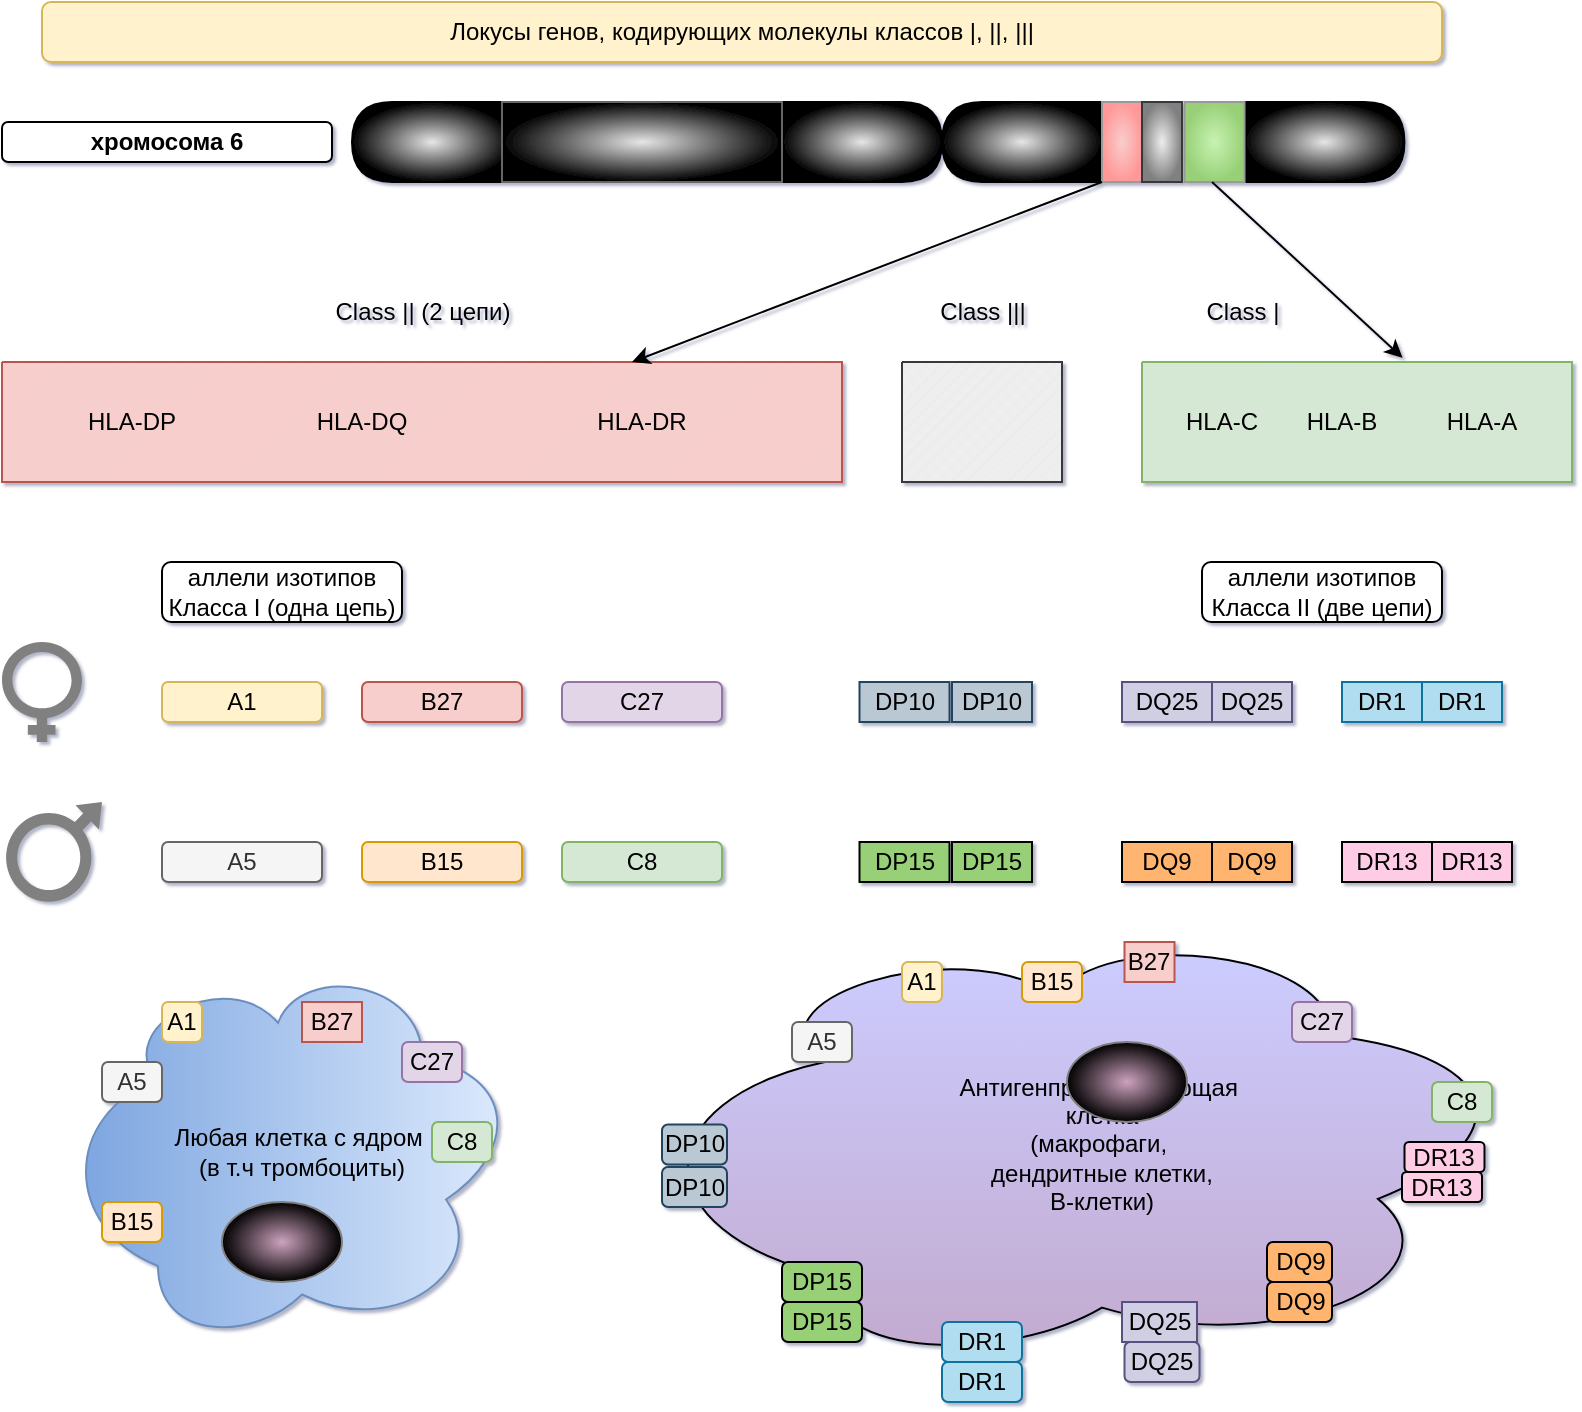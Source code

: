 <mxfile version="24.4.13" type="github">
  <diagram name="Page-1" id="-I0MyFCe74SBWzDTvCro">
    <mxGraphModel dx="1073" dy="586" grid="1" gridSize="10" guides="1" tooltips="1" connect="1" arrows="1" fold="1" page="1" pageScale="1" pageWidth="850" pageHeight="1100" math="0" shadow="1">
      <root>
        <mxCell id="0" />
        <mxCell id="1" parent="0" />
        <mxCell id="5hsAyEmP8SzY6PerSiog-23" value="" style="verticalLabelPosition=bottom;verticalAlign=top;html=1;shape=mxgraph.basic.patternFillRect;fillStyle=diag;step=5;fillStrokeWidth=0.2;fillStrokeColor=#dddddd;fillColor=#f8cecc;gradientColor=none;strokeColor=#b85450;" parent="1" vertex="1">
          <mxGeometry x="40" y="220" width="420" height="60" as="geometry" />
        </mxCell>
        <mxCell id="5hsAyEmP8SzY6PerSiog-24" value="" style="verticalLabelPosition=bottom;verticalAlign=top;html=1;shape=mxgraph.basic.patternFillRect;fillStyle=diag;step=5;fillStrokeWidth=0.2;fillStrokeColor=#dddddd;fillColor=#eeeeee;strokeColor=#36393d;" parent="1" vertex="1">
          <mxGeometry x="490" y="220" width="80" height="60" as="geometry" />
        </mxCell>
        <mxCell id="5hsAyEmP8SzY6PerSiog-25" value="" style="verticalLabelPosition=bottom;verticalAlign=top;html=1;shape=mxgraph.basic.patternFillRect;fillStyle=diag;step=5;fillStrokeWidth=0.2;fillStrokeColor=#dddddd;fillColor=#d5e8d4;strokeColor=#82b366;gradientColor=none;" parent="1" vertex="1">
          <mxGeometry x="610" y="220" width="215" height="60" as="geometry" />
        </mxCell>
        <mxCell id="5hsAyEmP8SzY6PerSiog-31" value="Class |||" style="text;html=1;align=center;verticalAlign=middle;resizable=0;points=[];autosize=1;strokeColor=none;fillColor=none;" parent="1" vertex="1">
          <mxGeometry x="495" y="180" width="70" height="30" as="geometry" />
        </mxCell>
        <mxCell id="5hsAyEmP8SzY6PerSiog-32" value="Class |" style="text;html=1;align=center;verticalAlign=middle;resizable=0;points=[];autosize=1;strokeColor=none;fillColor=none;" parent="1" vertex="1">
          <mxGeometry x="630" y="180" width="60" height="30" as="geometry" />
        </mxCell>
        <mxCell id="5hsAyEmP8SzY6PerSiog-33" value="Class || (2 цепи)" style="text;html=1;align=center;verticalAlign=middle;resizable=0;points=[];autosize=1;strokeColor=none;fillColor=none;" parent="1" vertex="1">
          <mxGeometry x="195" y="180" width="110" height="30" as="geometry" />
        </mxCell>
        <mxCell id="5hsAyEmP8SzY6PerSiog-39" value="HLA-DP" style="text;html=1;align=center;verticalAlign=middle;whiteSpace=wrap;rounded=0;" parent="1" vertex="1">
          <mxGeometry x="70" y="235" width="70" height="30" as="geometry" />
        </mxCell>
        <mxCell id="5hsAyEmP8SzY6PerSiog-40" value="HLA-DQ" style="text;html=1;align=center;verticalAlign=middle;whiteSpace=wrap;rounded=0;" parent="1" vertex="1">
          <mxGeometry x="185" y="235" width="70" height="30" as="geometry" />
        </mxCell>
        <mxCell id="5hsAyEmP8SzY6PerSiog-41" value="HLA-DR" style="text;html=1;align=center;verticalAlign=middle;whiteSpace=wrap;rounded=0;" parent="1" vertex="1">
          <mxGeometry x="325" y="235" width="70" height="30" as="geometry" />
        </mxCell>
        <mxCell id="5hsAyEmP8SzY6PerSiog-42" value="HLA-C" style="text;html=1;align=center;verticalAlign=middle;whiteSpace=wrap;rounded=0;" parent="1" vertex="1">
          <mxGeometry x="620" y="235" width="60" height="30" as="geometry" />
        </mxCell>
        <mxCell id="5hsAyEmP8SzY6PerSiog-43" value="HLA-B" style="text;html=1;align=center;verticalAlign=middle;whiteSpace=wrap;rounded=0;" parent="1" vertex="1">
          <mxGeometry x="680" y="235" width="60" height="30" as="geometry" />
        </mxCell>
        <mxCell id="5hsAyEmP8SzY6PerSiog-44" value="HLA-A" style="text;html=1;align=center;verticalAlign=middle;whiteSpace=wrap;rounded=0;" parent="1" vertex="1">
          <mxGeometry x="750" y="235" width="60" height="30" as="geometry" />
        </mxCell>
        <mxCell id="5hsAyEmP8SzY6PerSiog-46" value="Локусы генов, кодирующих молекулы классов |, ||, |||" style="rounded=1;whiteSpace=wrap;html=1;fillColor=#fff2cc;strokeColor=#d6b656;" parent="1" vertex="1">
          <mxGeometry x="60" y="40" width="700" height="30" as="geometry" />
        </mxCell>
        <mxCell id="oUY45JinjUfdoMoh1P1p-8" value="" style="shape=delay;whiteSpace=wrap;html=1;fillColor=#E6E6E6;gradientColor=default;gradientDirection=radial;" parent="1" vertex="1">
          <mxGeometry x="430" y="90" width="80" height="40" as="geometry" />
        </mxCell>
        <mxCell id="oUY45JinjUfdoMoh1P1p-9" value="" style="shape=delay;whiteSpace=wrap;html=1;direction=west;fillColor=#E6E6E6;gradientColor=default;gradientDirection=radial;" parent="1" vertex="1">
          <mxGeometry x="215" y="90" width="80" height="40" as="geometry" />
        </mxCell>
        <mxCell id="oUY45JinjUfdoMoh1P1p-10" value="" style="verticalLabelPosition=bottom;verticalAlign=top;html=1;shape=mxgraph.basic.rect;fillColor2=none;strokeWidth=1;size=20;indent=5;fillColor=#E6E6E6;gradientColor=default;strokeColor=#666666;gradientDirection=radial;" parent="1" vertex="1">
          <mxGeometry x="290" y="90" width="140" height="40" as="geometry" />
        </mxCell>
        <mxCell id="oUY45JinjUfdoMoh1P1p-11" value="" style="shape=delay;whiteSpace=wrap;html=1;fillColor=#E6E6E6;gradientColor=default;gradientDirection=radial;" parent="1" vertex="1">
          <mxGeometry x="661.25" y="90" width="80" height="40" as="geometry" />
        </mxCell>
        <mxCell id="oUY45JinjUfdoMoh1P1p-12" value="" style="shape=delay;whiteSpace=wrap;html=1;direction=west;fillColor=#E6E6E6;gradientColor=default;gradientDirection=radial;" parent="1" vertex="1">
          <mxGeometry x="510" y="90" width="80" height="40" as="geometry" />
        </mxCell>
        <mxCell id="oUY45JinjUfdoMoh1P1p-13" value="" style="verticalLabelPosition=bottom;verticalAlign=top;html=1;shape=mxgraph.basic.rect;fillColor2=none;strokeWidth=1;size=20;indent=5;fillColor=#f8cecc;gradientColor=#FF9999;strokeColor=#999999;gradientDirection=radial;" parent="1" vertex="1">
          <mxGeometry x="590" y="90" width="20" height="40" as="geometry" />
        </mxCell>
        <mxCell id="oUY45JinjUfdoMoh1P1p-14" value="" style="verticalLabelPosition=bottom;verticalAlign=top;html=1;shape=mxgraph.basic.rect;fillColor2=none;strokeWidth=1;size=20;indent=5;fillColor=#eeeeee;strokeColor=#36393d;gradientColor=#808080;gradientDirection=radial;" parent="1" vertex="1">
          <mxGeometry x="610" y="90" width="20" height="40" as="geometry" />
        </mxCell>
        <mxCell id="oUY45JinjUfdoMoh1P1p-15" value="" style="verticalLabelPosition=bottom;verticalAlign=top;html=1;shape=mxgraph.basic.rect;fillColor2=none;strokeWidth=1;size=20;indent=5;fillColor=#C8F2B2;strokeColor=#999999;gradientColor=#97D077;gradientDirection=radial;" parent="1" vertex="1">
          <mxGeometry x="631.25" y="90" width="30" height="40" as="geometry" />
        </mxCell>
        <mxCell id="oUY45JinjUfdoMoh1P1p-22" value="" style="shape=mxgraph.signs.people.female;html=1;pointerEvents=1;fillColor=#808080;strokeColor=none;verticalLabelPosition=bottom;verticalAlign=top;align=center;" parent="1" vertex="1">
          <mxGeometry x="40" y="360" width="40" height="50" as="geometry" />
        </mxCell>
        <mxCell id="oUY45JinjUfdoMoh1P1p-23" value="" style="shape=mxgraph.signs.people.male;html=1;pointerEvents=1;fillColor=#808080;strokeColor=none;verticalLabelPosition=bottom;verticalAlign=top;align=center;" parent="1" vertex="1">
          <mxGeometry x="40" y="440" width="50" height="52" as="geometry" />
        </mxCell>
        <mxCell id="aleqvYu7K4jObS0uqPys-1" value="A1" style="rounded=1;whiteSpace=wrap;html=1;fillColor=#fff2cc;strokeColor=#d6b656;" vertex="1" parent="1">
          <mxGeometry x="120" y="380" width="80" height="20" as="geometry" />
        </mxCell>
        <mxCell id="aleqvYu7K4jObS0uqPys-3" value="B27" style="rounded=1;whiteSpace=wrap;html=1;fillColor=#f8cecc;strokeColor=#b85450;" vertex="1" parent="1">
          <mxGeometry x="220" y="380" width="80" height="20" as="geometry" />
        </mxCell>
        <mxCell id="aleqvYu7K4jObS0uqPys-4" value="C27" style="rounded=1;whiteSpace=wrap;html=1;fillColor=#e1d5e7;strokeColor=#9673a6;" vertex="1" parent="1">
          <mxGeometry x="320" y="380" width="80" height="20" as="geometry" />
        </mxCell>
        <mxCell id="aleqvYu7K4jObS0uqPys-5" value="C8" style="rounded=1;whiteSpace=wrap;html=1;fillColor=#d5e8d4;strokeColor=#82b366;" vertex="1" parent="1">
          <mxGeometry x="320" y="460" width="80" height="20" as="geometry" />
        </mxCell>
        <mxCell id="aleqvYu7K4jObS0uqPys-6" value="B15" style="rounded=1;whiteSpace=wrap;html=1;fillColor=#ffe6cc;strokeColor=#d79b00;" vertex="1" parent="1">
          <mxGeometry x="220" y="460" width="80" height="20" as="geometry" />
        </mxCell>
        <mxCell id="aleqvYu7K4jObS0uqPys-7" value="A5" style="rounded=1;whiteSpace=wrap;html=1;fillColor=#f5f5f5;fontColor=#333333;strokeColor=#666666;" vertex="1" parent="1">
          <mxGeometry x="120" y="460" width="80" height="20" as="geometry" />
        </mxCell>
        <mxCell id="aleqvYu7K4jObS0uqPys-8" value="аллели изотипов Класса I (одна цепь)" style="rounded=1;whiteSpace=wrap;html=1;" vertex="1" parent="1">
          <mxGeometry x="120" y="320" width="120" height="30" as="geometry" />
        </mxCell>
        <mxCell id="aleqvYu7K4jObS0uqPys-14" value="DQ25" style="rounded=0;whiteSpace=wrap;html=1;fillColor=#d0cee2;strokeColor=#56517e;" vertex="1" parent="1">
          <mxGeometry x="600" y="380" width="45" height="20" as="geometry" />
        </mxCell>
        <mxCell id="aleqvYu7K4jObS0uqPys-15" value="DQ25" style="rounded=0;whiteSpace=wrap;html=1;fillColor=#d0cee2;strokeColor=#56517e;" vertex="1" parent="1">
          <mxGeometry x="645" y="380" width="40" height="20" as="geometry" />
        </mxCell>
        <mxCell id="aleqvYu7K4jObS0uqPys-16" value="DR1" style="rounded=0;whiteSpace=wrap;html=1;fillColor=#b1ddf0;strokeColor=#10739e;" vertex="1" parent="1">
          <mxGeometry x="710" y="380" width="40" height="20" as="geometry" />
        </mxCell>
        <mxCell id="aleqvYu7K4jObS0uqPys-17" value="DR1" style="rounded=0;whiteSpace=wrap;html=1;fillColor=#b1ddf0;strokeColor=#10739e;" vertex="1" parent="1">
          <mxGeometry x="750" y="380" width="40" height="20" as="geometry" />
        </mxCell>
        <mxCell id="aleqvYu7K4jObS0uqPys-18" value="DP10" style="rounded=0;whiteSpace=wrap;html=1;fillColor=#bac8d3;strokeColor=#23445d;" vertex="1" parent="1">
          <mxGeometry x="468.75" y="380" width="45" height="20" as="geometry" />
        </mxCell>
        <mxCell id="aleqvYu7K4jObS0uqPys-19" value="DP10" style="rounded=0;whiteSpace=wrap;html=1;fillColor=#bac8d3;strokeColor=#23445d;" vertex="1" parent="1">
          <mxGeometry x="515" y="380" width="40" height="20" as="geometry" />
        </mxCell>
        <mxCell id="aleqvYu7K4jObS0uqPys-21" value="DP15" style="rounded=0;whiteSpace=wrap;html=1;fillColor=#97D077;" vertex="1" parent="1">
          <mxGeometry x="468.75" y="460" width="45" height="20" as="geometry" />
        </mxCell>
        <mxCell id="aleqvYu7K4jObS0uqPys-22" value="DP15" style="rounded=0;whiteSpace=wrap;html=1;fillColor=#97D077;" vertex="1" parent="1">
          <mxGeometry x="515" y="460" width="40" height="20" as="geometry" />
        </mxCell>
        <mxCell id="aleqvYu7K4jObS0uqPys-23" value="DQ9" style="rounded=0;whiteSpace=wrap;html=1;fillColor=#FFB570;" vertex="1" parent="1">
          <mxGeometry x="600" y="460" width="45" height="20" as="geometry" />
        </mxCell>
        <mxCell id="aleqvYu7K4jObS0uqPys-24" value="DQ9" style="rounded=0;whiteSpace=wrap;html=1;fillColor=#FFB570;" vertex="1" parent="1">
          <mxGeometry x="645" y="460" width="40" height="20" as="geometry" />
        </mxCell>
        <mxCell id="aleqvYu7K4jObS0uqPys-25" value="DR13" style="rounded=0;whiteSpace=wrap;html=1;fillColor=#FFCCE6;" vertex="1" parent="1">
          <mxGeometry x="710" y="460" width="45" height="20" as="geometry" />
        </mxCell>
        <mxCell id="aleqvYu7K4jObS0uqPys-26" value="DR13" style="rounded=0;whiteSpace=wrap;html=1;fillColor=#FFCCE6;" vertex="1" parent="1">
          <mxGeometry x="755" y="460" width="40" height="20" as="geometry" />
        </mxCell>
        <mxCell id="aleqvYu7K4jObS0uqPys-28" value="аллели изотипов Класса II (две цепи)" style="rounded=1;whiteSpace=wrap;html=1;" vertex="1" parent="1">
          <mxGeometry x="640" y="320" width="120" height="30" as="geometry" />
        </mxCell>
        <mxCell id="aleqvYu7K4jObS0uqPys-29" value="Любая клетка с ядром&amp;nbsp;&lt;div&gt;(в т.ч тромбоциты)&lt;/div&gt;" style="ellipse;shape=cloud;whiteSpace=wrap;html=1;direction=south;fillColor=#dae8fc;gradientColor=#7ea6e0;strokeColor=#6c8ebf;" vertex="1" parent="1">
          <mxGeometry x="70" y="520" width="240" height="190" as="geometry" />
        </mxCell>
        <mxCell id="aleqvYu7K4jObS0uqPys-66" value="&lt;b&gt;хромосома 6&lt;/b&gt;" style="whiteSpace=wrap;html=1;rounded=1;" vertex="1" parent="1">
          <mxGeometry x="40" y="100" width="165" height="20" as="geometry" />
        </mxCell>
        <mxCell id="aleqvYu7K4jObS0uqPys-68" style="edgeStyle=orthogonalEdgeStyle;rounded=0;orthogonalLoop=1;jettySize=auto;html=1;exitX=0.5;exitY=1;exitDx=0;exitDy=0;" edge="1" parent="1" source="aleqvYu7K4jObS0uqPys-3" target="aleqvYu7K4jObS0uqPys-3">
          <mxGeometry relative="1" as="geometry" />
        </mxCell>
        <mxCell id="aleqvYu7K4jObS0uqPys-78" value="" style="ellipse;whiteSpace=wrap;html=1;strokeColor=#808080;fillColor=#CDA2BE;gradientColor=default;gradientDirection=radial;" vertex="1" parent="1">
          <mxGeometry x="150" y="640" width="60" height="40" as="geometry" />
        </mxCell>
        <mxCell id="aleqvYu7K4jObS0uqPys-79" value="A1" style="rounded=1;whiteSpace=wrap;html=1;fillColor=#fff2cc;strokeColor=#d6b656;" vertex="1" parent="1">
          <mxGeometry x="120" y="540" width="20" height="20" as="geometry" />
        </mxCell>
        <mxCell id="aleqvYu7K4jObS0uqPys-80" value="B27" style="rounded=1;whiteSpace=wrap;html=1;fillColor=#f8cecc;strokeColor=#b85450;arcSize=0;" vertex="1" parent="1">
          <mxGeometry x="190" y="540" width="30" height="20" as="geometry" />
        </mxCell>
        <mxCell id="aleqvYu7K4jObS0uqPys-81" value="C27" style="rounded=1;whiteSpace=wrap;html=1;fillColor=#e1d5e7;strokeColor=#9673a6;" vertex="1" parent="1">
          <mxGeometry x="240" y="560" width="30" height="20" as="geometry" />
        </mxCell>
        <mxCell id="aleqvYu7K4jObS0uqPys-82" value="A5" style="rounded=1;whiteSpace=wrap;html=1;fillColor=#f5f5f5;fontColor=#333333;strokeColor=#666666;" vertex="1" parent="1">
          <mxGeometry x="90" y="570" width="30" height="20" as="geometry" />
        </mxCell>
        <mxCell id="aleqvYu7K4jObS0uqPys-83" value="B15" style="rounded=1;whiteSpace=wrap;html=1;fillColor=#ffe6cc;strokeColor=#d79b00;" vertex="1" parent="1">
          <mxGeometry x="90" y="640" width="30" height="20" as="geometry" />
        </mxCell>
        <mxCell id="aleqvYu7K4jObS0uqPys-84" value="C8" style="rounded=1;whiteSpace=wrap;html=1;fillColor=#d5e8d4;strokeColor=#82b366;" vertex="1" parent="1">
          <mxGeometry x="255" y="600" width="30" height="20" as="geometry" />
        </mxCell>
        <mxCell id="aleqvYu7K4jObS0uqPys-105" value="Антигенпрезентирующая&amp;nbsp;&lt;div&gt;клетка&lt;/div&gt;&lt;div&gt;(макрофаги,&amp;nbsp;&lt;/div&gt;&lt;div&gt;дендритные клетки,&lt;/div&gt;&lt;div&gt;B-клетки)&lt;/div&gt;" style="ellipse;shape=cloud;whiteSpace=wrap;html=1;direction=south;fillColor=#CCCCFF;gradientColor=#C3ABD0;gradientDirection=east;" vertex="1" parent="1">
          <mxGeometry x="360" y="502.5" width="460" height="217.5" as="geometry" />
        </mxCell>
        <mxCell id="aleqvYu7K4jObS0uqPys-106" value="" style="ellipse;whiteSpace=wrap;html=1;strokeColor=#808080;fillColor=#CDA2BE;gradientColor=default;gradientDirection=radial;" vertex="1" parent="1">
          <mxGeometry x="572.5" y="560" width="60" height="40" as="geometry" />
        </mxCell>
        <mxCell id="aleqvYu7K4jObS0uqPys-107" value="A1" style="rounded=1;whiteSpace=wrap;html=1;fillColor=#fff2cc;strokeColor=#d6b656;" vertex="1" parent="1">
          <mxGeometry x="490" y="520" width="20" height="20" as="geometry" />
        </mxCell>
        <mxCell id="aleqvYu7K4jObS0uqPys-108" value="B27" style="rounded=1;whiteSpace=wrap;html=1;fillColor=#f8cecc;strokeColor=#b85450;arcSize=0;" vertex="1" parent="1">
          <mxGeometry x="601.25" y="510" width="25" height="20" as="geometry" />
        </mxCell>
        <mxCell id="aleqvYu7K4jObS0uqPys-109" value="C27" style="rounded=1;whiteSpace=wrap;html=1;fillColor=#e1d5e7;strokeColor=#9673a6;" vertex="1" parent="1">
          <mxGeometry x="685" y="540" width="30" height="20" as="geometry" />
        </mxCell>
        <mxCell id="aleqvYu7K4jObS0uqPys-110" value="A5" style="rounded=1;whiteSpace=wrap;html=1;fillColor=#f5f5f5;fontColor=#333333;strokeColor=#666666;" vertex="1" parent="1">
          <mxGeometry x="435" y="550" width="30" height="20" as="geometry" />
        </mxCell>
        <mxCell id="aleqvYu7K4jObS0uqPys-111" value="B15" style="rounded=1;whiteSpace=wrap;html=1;fillColor=#ffe6cc;strokeColor=#d79b00;" vertex="1" parent="1">
          <mxGeometry x="550" y="520" width="30" height="20" as="geometry" />
        </mxCell>
        <mxCell id="aleqvYu7K4jObS0uqPys-112" value="C8" style="rounded=1;whiteSpace=wrap;html=1;fillColor=#d5e8d4;strokeColor=#82b366;" vertex="1" parent="1">
          <mxGeometry x="755" y="580" width="30" height="20" as="geometry" />
        </mxCell>
        <mxCell id="aleqvYu7K4jObS0uqPys-113" value="DP10" style="rounded=1;whiteSpace=wrap;html=1;fillColor=#bac8d3;strokeColor=#23445d;" vertex="1" parent="1">
          <mxGeometry x="370" y="601.25" width="32.5" height="20" as="geometry" />
        </mxCell>
        <mxCell id="aleqvYu7K4jObS0uqPys-114" value="DP10" style="rounded=1;whiteSpace=wrap;html=1;fillColor=#bac8d3;strokeColor=#23445d;" vertex="1" parent="1">
          <mxGeometry x="370" y="622.5" width="32.5" height="20" as="geometry" />
        </mxCell>
        <mxCell id="aleqvYu7K4jObS0uqPys-115" value="DP15" style="rounded=1;whiteSpace=wrap;html=1;fillColor=#97D077;" vertex="1" parent="1">
          <mxGeometry x="430" y="670" width="40" height="20" as="geometry" />
        </mxCell>
        <mxCell id="aleqvYu7K4jObS0uqPys-116" value="DP15" style="rounded=1;whiteSpace=wrap;html=1;fillColor=#97D077;" vertex="1" parent="1">
          <mxGeometry x="430" y="690" width="40" height="20" as="geometry" />
        </mxCell>
        <mxCell id="aleqvYu7K4jObS0uqPys-117" value="DQ9" style="rounded=1;whiteSpace=wrap;html=1;fillColor=#FFB570;" vertex="1" parent="1">
          <mxGeometry x="672.5" y="660" width="32.5" height="20" as="geometry" />
        </mxCell>
        <mxCell id="aleqvYu7K4jObS0uqPys-118" value="DQ9" style="rounded=1;whiteSpace=wrap;html=1;fillColor=#FFB570;" vertex="1" parent="1">
          <mxGeometry x="672.5" y="680" width="32.5" height="20" as="geometry" />
        </mxCell>
        <mxCell id="aleqvYu7K4jObS0uqPys-119" value="DQ25" style="rounded=0;whiteSpace=wrap;html=1;fillColor=#d0cee2;strokeColor=#56517e;" vertex="1" parent="1">
          <mxGeometry x="600" y="690" width="37.5" height="20" as="geometry" />
        </mxCell>
        <mxCell id="aleqvYu7K4jObS0uqPys-120" value="DQ25" style="rounded=1;whiteSpace=wrap;html=1;fillColor=#d0cee2;strokeColor=#56517e;" vertex="1" parent="1">
          <mxGeometry x="601.25" y="710" width="37.5" height="20" as="geometry" />
        </mxCell>
        <mxCell id="aleqvYu7K4jObS0uqPys-121" value="DR1" style="rounded=1;whiteSpace=wrap;html=1;fillColor=#b1ddf0;strokeColor=#10739e;" vertex="1" parent="1">
          <mxGeometry x="510" y="700" width="40" height="20" as="geometry" />
        </mxCell>
        <mxCell id="aleqvYu7K4jObS0uqPys-122" value="DR1" style="rounded=1;whiteSpace=wrap;html=1;fillColor=#b1ddf0;strokeColor=#10739e;" vertex="1" parent="1">
          <mxGeometry x="510" y="720" width="40" height="20" as="geometry" />
        </mxCell>
        <mxCell id="aleqvYu7K4jObS0uqPys-123" value="DR13" style="rounded=1;whiteSpace=wrap;html=1;fillColor=#FFCCE6;" vertex="1" parent="1">
          <mxGeometry x="741.25" y="610" width="40" height="15" as="geometry" />
        </mxCell>
        <mxCell id="aleqvYu7K4jObS0uqPys-124" value="DR13" style="rounded=1;whiteSpace=wrap;html=1;fillColor=#FFCCE6;" vertex="1" parent="1">
          <mxGeometry x="740" y="625" width="40" height="15" as="geometry" />
        </mxCell>
        <mxCell id="aleqvYu7K4jObS0uqPys-131" value="" style="endArrow=classic;html=1;rounded=0;entryX=0.75;entryY=0;entryDx=0;entryDy=0;entryPerimeter=0;exitX=0;exitY=0;exitDx=0;exitDy=0;" edge="1" parent="1" source="oUY45JinjUfdoMoh1P1p-12" target="5hsAyEmP8SzY6PerSiog-23">
          <mxGeometry width="50" height="50" relative="1" as="geometry">
            <mxPoint x="520" y="130" as="sourcePoint" />
            <mxPoint x="515" y="130" as="targetPoint" />
          </mxGeometry>
        </mxCell>
        <mxCell id="aleqvYu7K4jObS0uqPys-132" value="" style="endArrow=classic;html=1;rounded=0;entryX=0.606;entryY=-0.035;entryDx=0;entryDy=0;entryPerimeter=0;" edge="1" parent="1" target="5hsAyEmP8SzY6PerSiog-25">
          <mxGeometry width="50" height="50" relative="1" as="geometry">
            <mxPoint x="645" y="130" as="sourcePoint" />
            <mxPoint x="695" y="180" as="targetPoint" />
          </mxGeometry>
        </mxCell>
      </root>
    </mxGraphModel>
  </diagram>
</mxfile>
